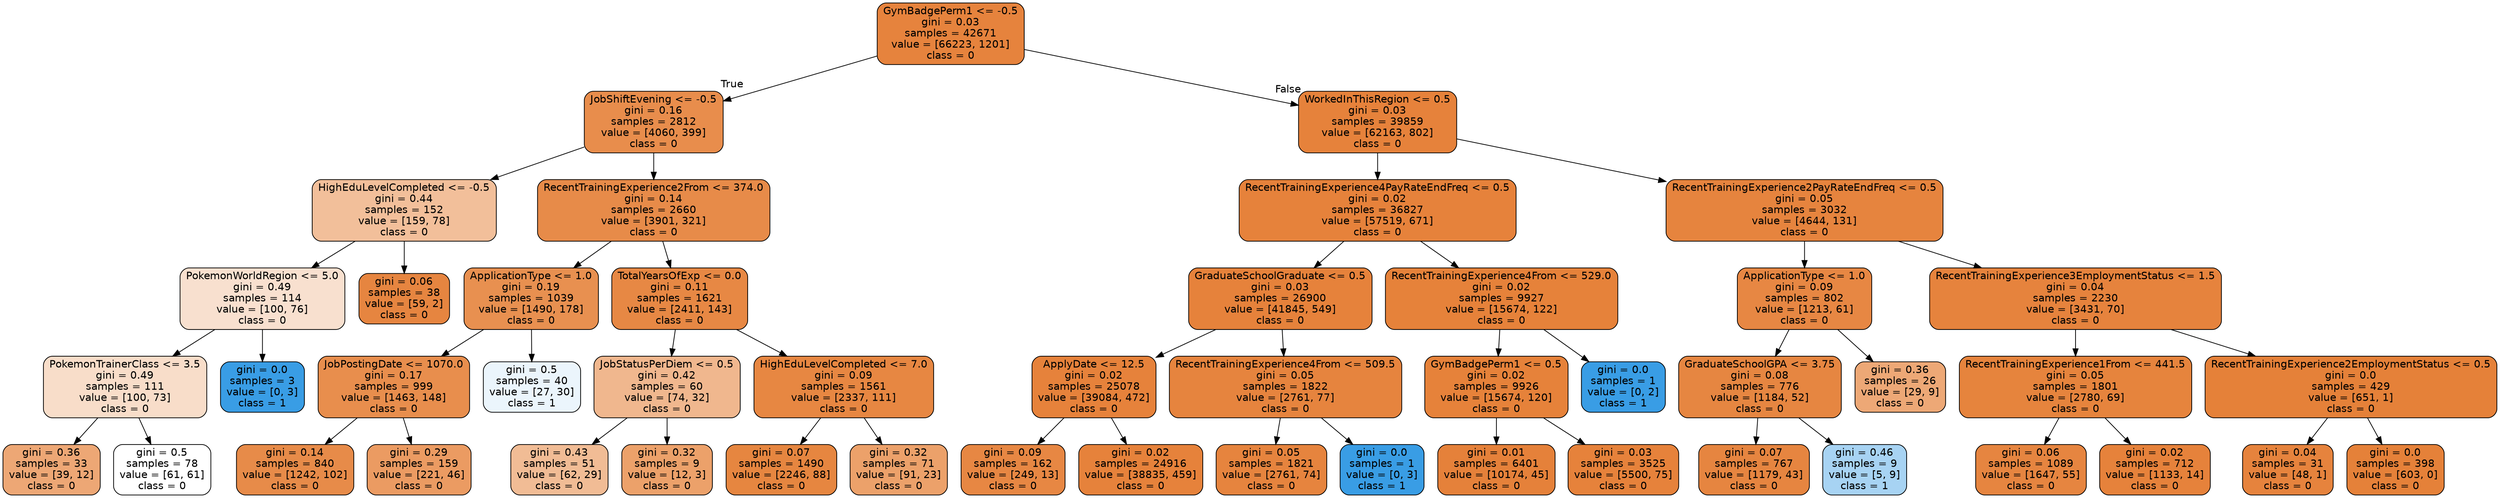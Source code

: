digraph Tree {
node [shape=box, style="filled, rounded", color="black", fontname=helvetica] ;
edge [fontname=helvetica] ;
0 [label="GymBadgePerm1 <= -0.5\ngini = 0.03\nsamples = 42671\nvalue = [66223, 1201]\nclass = 0", fillcolor="#e58139fa"] ;
1 [label="JobShiftEvening <= -0.5\ngini = 0.16\nsamples = 2812\nvalue = [4060, 399]\nclass = 0", fillcolor="#e58139e6"] ;
0 -> 1 [labeldistance=2.5, labelangle=45, headlabel="True"] ;
2 [label="HighEduLevelCompleted <= -0.5\ngini = 0.44\nsamples = 152\nvalue = [159, 78]\nclass = 0", fillcolor="#e5813982"] ;
1 -> 2 ;
3 [label="PokemonWorldRegion <= 5.0\ngini = 0.49\nsamples = 114\nvalue = [100, 76]\nclass = 0", fillcolor="#e581393d"] ;
2 -> 3 ;
4 [label="PokemonTrainerClass <= 3.5\ngini = 0.49\nsamples = 111\nvalue = [100, 73]\nclass = 0", fillcolor="#e5813945"] ;
3 -> 4 ;
5 [label="gini = 0.36\nsamples = 33\nvalue = [39, 12]\nclass = 0", fillcolor="#e58139b1"] ;
4 -> 5 ;
6 [label="gini = 0.5\nsamples = 78\nvalue = [61, 61]\nclass = 0", fillcolor="#e5813900"] ;
4 -> 6 ;
7 [label="gini = 0.0\nsamples = 3\nvalue = [0, 3]\nclass = 1", fillcolor="#399de5ff"] ;
3 -> 7 ;
8 [label="gini = 0.06\nsamples = 38\nvalue = [59, 2]\nclass = 0", fillcolor="#e58139f6"] ;
2 -> 8 ;
9 [label="RecentTrainingExperience2From <= 374.0\ngini = 0.14\nsamples = 2660\nvalue = [3901, 321]\nclass = 0", fillcolor="#e58139ea"] ;
1 -> 9 ;
10 [label="ApplicationType <= 1.0\ngini = 0.19\nsamples = 1039\nvalue = [1490, 178]\nclass = 0", fillcolor="#e58139e1"] ;
9 -> 10 ;
11 [label="JobPostingDate <= 1070.0\ngini = 0.17\nsamples = 999\nvalue = [1463, 148]\nclass = 0", fillcolor="#e58139e5"] ;
10 -> 11 ;
12 [label="gini = 0.14\nsamples = 840\nvalue = [1242, 102]\nclass = 0", fillcolor="#e58139ea"] ;
11 -> 12 ;
13 [label="gini = 0.29\nsamples = 159\nvalue = [221, 46]\nclass = 0", fillcolor="#e58139ca"] ;
11 -> 13 ;
14 [label="gini = 0.5\nsamples = 40\nvalue = [27, 30]\nclass = 1", fillcolor="#399de519"] ;
10 -> 14 ;
15 [label="TotalYearsOfExp <= 0.0\ngini = 0.11\nsamples = 1621\nvalue = [2411, 143]\nclass = 0", fillcolor="#e58139f0"] ;
9 -> 15 ;
16 [label="JobStatusPerDiem <= 0.5\ngini = 0.42\nsamples = 60\nvalue = [74, 32]\nclass = 0", fillcolor="#e5813991"] ;
15 -> 16 ;
17 [label="gini = 0.43\nsamples = 51\nvalue = [62, 29]\nclass = 0", fillcolor="#e5813988"] ;
16 -> 17 ;
18 [label="gini = 0.32\nsamples = 9\nvalue = [12, 3]\nclass = 0", fillcolor="#e58139bf"] ;
16 -> 18 ;
19 [label="HighEduLevelCompleted <= 7.0\ngini = 0.09\nsamples = 1561\nvalue = [2337, 111]\nclass = 0", fillcolor="#e58139f3"] ;
15 -> 19 ;
20 [label="gini = 0.07\nsamples = 1490\nvalue = [2246, 88]\nclass = 0", fillcolor="#e58139f5"] ;
19 -> 20 ;
21 [label="gini = 0.32\nsamples = 71\nvalue = [91, 23]\nclass = 0", fillcolor="#e58139bf"] ;
19 -> 21 ;
22 [label="WorkedInThisRegion <= 0.5\ngini = 0.03\nsamples = 39859\nvalue = [62163, 802]\nclass = 0", fillcolor="#e58139fc"] ;
0 -> 22 [labeldistance=2.5, labelangle=-45, headlabel="False"] ;
23 [label="RecentTrainingExperience4PayRateEndFreq <= 0.5\ngini = 0.02\nsamples = 36827\nvalue = [57519, 671]\nclass = 0", fillcolor="#e58139fc"] ;
22 -> 23 ;
24 [label="GraduateSchoolGraduate <= 0.5\ngini = 0.03\nsamples = 26900\nvalue = [41845, 549]\nclass = 0", fillcolor="#e58139fc"] ;
23 -> 24 ;
25 [label="ApplyDate <= 12.5\ngini = 0.02\nsamples = 25078\nvalue = [39084, 472]\nclass = 0", fillcolor="#e58139fc"] ;
24 -> 25 ;
26 [label="gini = 0.09\nsamples = 162\nvalue = [249, 13]\nclass = 0", fillcolor="#e58139f2"] ;
25 -> 26 ;
27 [label="gini = 0.02\nsamples = 24916\nvalue = [38835, 459]\nclass = 0", fillcolor="#e58139fc"] ;
25 -> 27 ;
28 [label="RecentTrainingExperience4From <= 509.5\ngini = 0.05\nsamples = 1822\nvalue = [2761, 77]\nclass = 0", fillcolor="#e58139f8"] ;
24 -> 28 ;
29 [label="gini = 0.05\nsamples = 1821\nvalue = [2761, 74]\nclass = 0", fillcolor="#e58139f8"] ;
28 -> 29 ;
30 [label="gini = 0.0\nsamples = 1\nvalue = [0, 3]\nclass = 1", fillcolor="#399de5ff"] ;
28 -> 30 ;
31 [label="RecentTrainingExperience4From <= 529.0\ngini = 0.02\nsamples = 9927\nvalue = [15674, 122]\nclass = 0", fillcolor="#e58139fd"] ;
23 -> 31 ;
32 [label="GymBadgePerm1 <= 0.5\ngini = 0.02\nsamples = 9926\nvalue = [15674, 120]\nclass = 0", fillcolor="#e58139fd"] ;
31 -> 32 ;
33 [label="gini = 0.01\nsamples = 6401\nvalue = [10174, 45]\nclass = 0", fillcolor="#e58139fe"] ;
32 -> 33 ;
34 [label="gini = 0.03\nsamples = 3525\nvalue = [5500, 75]\nclass = 0", fillcolor="#e58139fc"] ;
32 -> 34 ;
35 [label="gini = 0.0\nsamples = 1\nvalue = [0, 2]\nclass = 1", fillcolor="#399de5ff"] ;
31 -> 35 ;
36 [label="RecentTrainingExperience2PayRateEndFreq <= 0.5\ngini = 0.05\nsamples = 3032\nvalue = [4644, 131]\nclass = 0", fillcolor="#e58139f8"] ;
22 -> 36 ;
37 [label="ApplicationType <= 1.0\ngini = 0.09\nsamples = 802\nvalue = [1213, 61]\nclass = 0", fillcolor="#e58139f2"] ;
36 -> 37 ;
38 [label="GraduateSchoolGPA <= 3.75\ngini = 0.08\nsamples = 776\nvalue = [1184, 52]\nclass = 0", fillcolor="#e58139f4"] ;
37 -> 38 ;
39 [label="gini = 0.07\nsamples = 767\nvalue = [1179, 43]\nclass = 0", fillcolor="#e58139f6"] ;
38 -> 39 ;
40 [label="gini = 0.46\nsamples = 9\nvalue = [5, 9]\nclass = 1", fillcolor="#399de571"] ;
38 -> 40 ;
41 [label="gini = 0.36\nsamples = 26\nvalue = [29, 9]\nclass = 0", fillcolor="#e58139b0"] ;
37 -> 41 ;
42 [label="RecentTrainingExperience3EmploymentStatus <= 1.5\ngini = 0.04\nsamples = 2230\nvalue = [3431, 70]\nclass = 0", fillcolor="#e58139fa"] ;
36 -> 42 ;
43 [label="RecentTrainingExperience1From <= 441.5\ngini = 0.05\nsamples = 1801\nvalue = [2780, 69]\nclass = 0", fillcolor="#e58139f9"] ;
42 -> 43 ;
44 [label="gini = 0.06\nsamples = 1089\nvalue = [1647, 55]\nclass = 0", fillcolor="#e58139f6"] ;
43 -> 44 ;
45 [label="gini = 0.02\nsamples = 712\nvalue = [1133, 14]\nclass = 0", fillcolor="#e58139fc"] ;
43 -> 45 ;
46 [label="RecentTrainingExperience2EmploymentStatus <= 0.5\ngini = 0.0\nsamples = 429\nvalue = [651, 1]\nclass = 0", fillcolor="#e58139ff"] ;
42 -> 46 ;
47 [label="gini = 0.04\nsamples = 31\nvalue = [48, 1]\nclass = 0", fillcolor="#e58139fa"] ;
46 -> 47 ;
48 [label="gini = 0.0\nsamples = 398\nvalue = [603, 0]\nclass = 0", fillcolor="#e58139ff"] ;
46 -> 48 ;
}